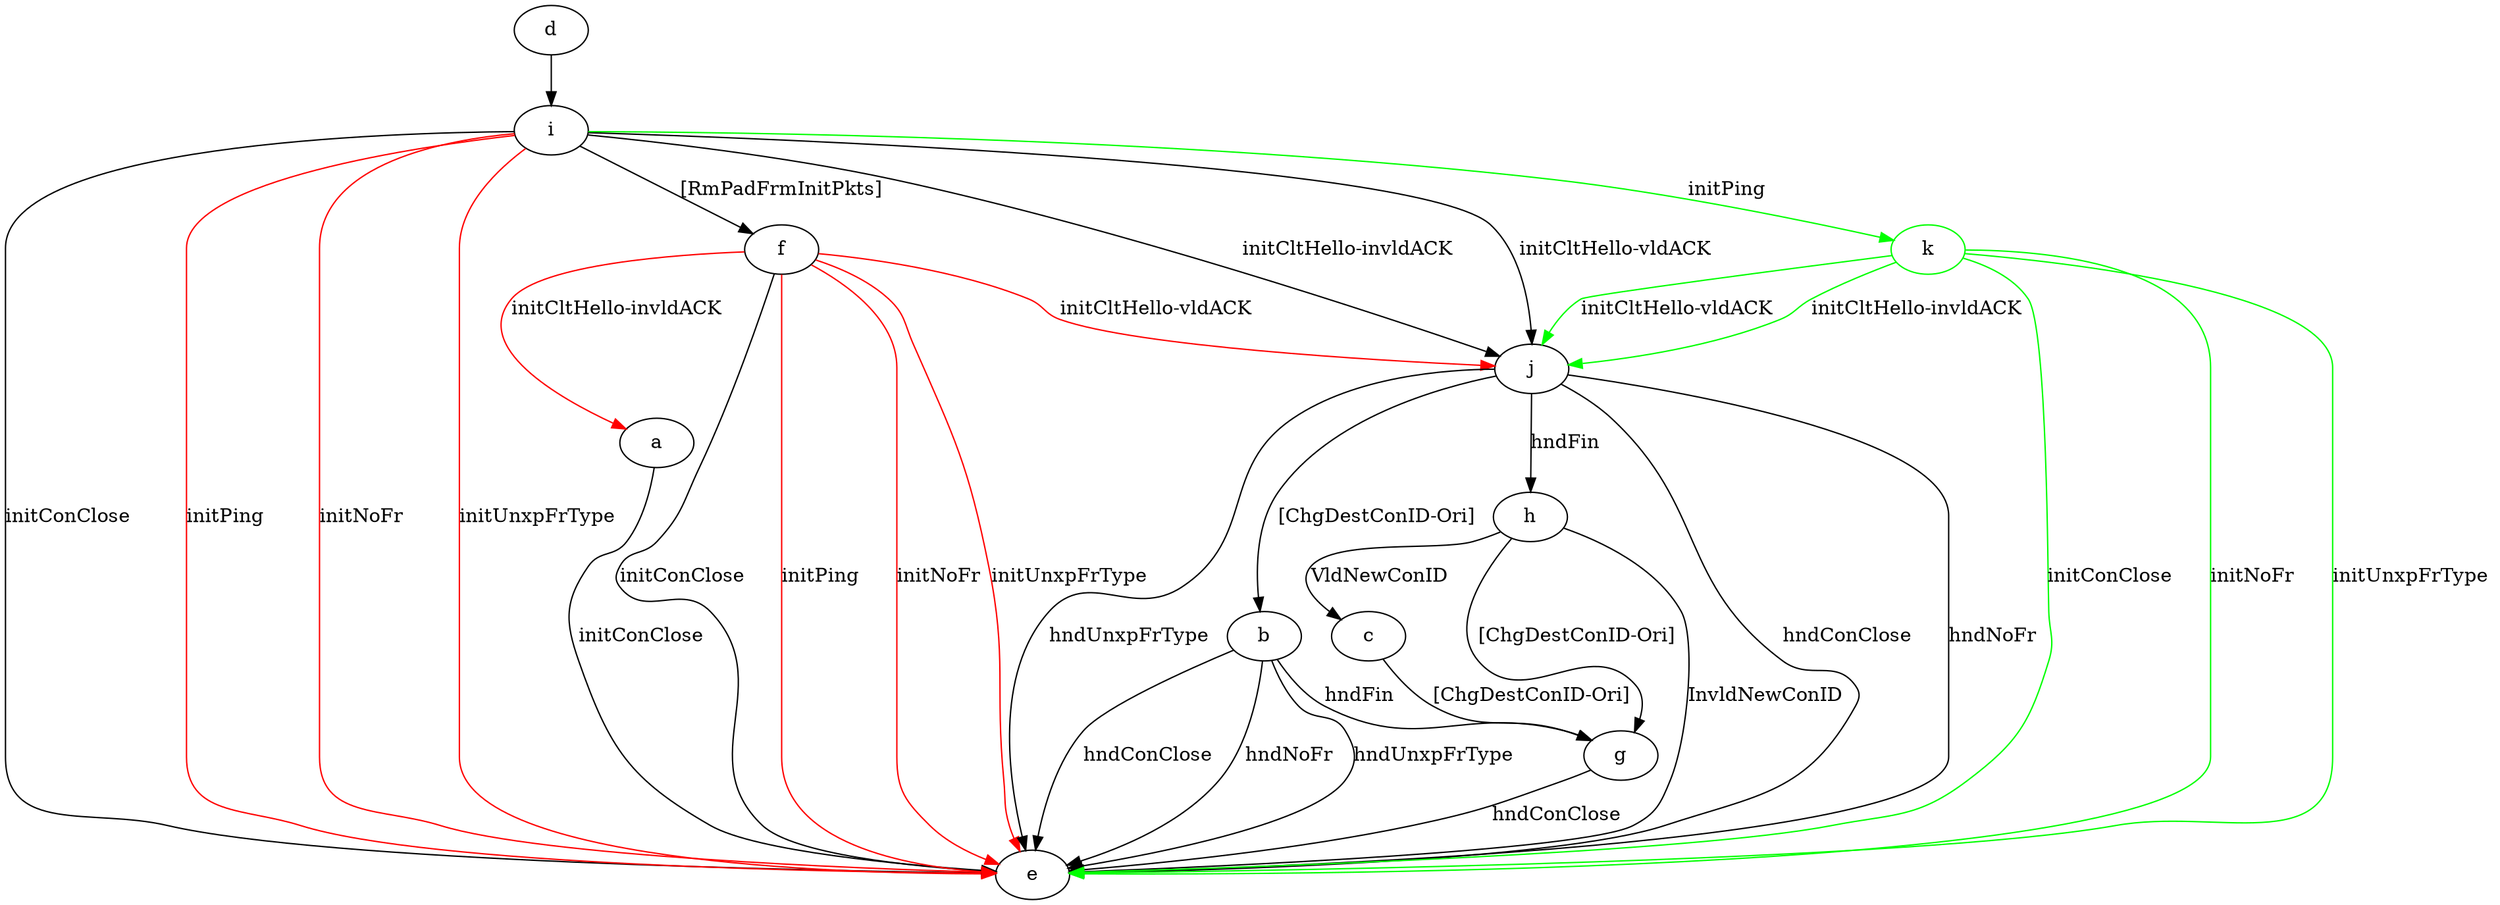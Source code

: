 digraph "" {
	a -> e	[key=0,
		label="initConClose "];
	b -> e	[key=0,
		label="hndConClose "];
	b -> e	[key=1,
		label="hndNoFr "];
	b -> e	[key=2,
		label="hndUnxpFrType "];
	b -> g	[key=0,
		label="hndFin "];
	c -> g	[key=0,
		label="[ChgDestConID-Ori] "];
	d -> i	[key=0];
	f -> a	[key=0,
		color=red,
		label="initCltHello-invldACK "];
	f -> e	[key=0,
		label="initConClose "];
	f -> e	[key=1,
		color=red,
		label="initPing "];
	f -> e	[key=2,
		color=red,
		label="initNoFr "];
	f -> e	[key=3,
		color=red,
		label="initUnxpFrType "];
	f -> j	[key=0,
		color=red,
		label="initCltHello-vldACK "];
	g -> e	[key=0,
		label="hndConClose "];
	h -> c	[key=0,
		label="VldNewConID "];
	h -> e	[key=0,
		label="InvldNewConID "];
	h -> g	[key=0,
		label="[ChgDestConID-Ori] "];
	i -> e	[key=0,
		label="initConClose "];
	i -> e	[key=1,
		color=red,
		label="initPing "];
	i -> e	[key=2,
		color=red,
		label="initNoFr "];
	i -> e	[key=3,
		color=red,
		label="initUnxpFrType "];
	i -> f	[key=0,
		label="[RmPadFrmInitPkts] "];
	i -> j	[key=0,
		label="initCltHello-vldACK "];
	i -> j	[key=1,
		label="initCltHello-invldACK "];
	k	[color=green];
	i -> k	[key=0,
		color=green,
		label="initPing "];
	j -> b	[key=0,
		label="[ChgDestConID-Ori] "];
	j -> e	[key=0,
		label="hndConClose "];
	j -> e	[key=1,
		label="hndNoFr "];
	j -> e	[key=2,
		label="hndUnxpFrType "];
	j -> h	[key=0,
		label="hndFin "];
	k -> e	[key=0,
		color=green,
		label="initConClose "];
	k -> e	[key=1,
		color=green,
		label="initNoFr "];
	k -> e	[key=2,
		color=green,
		label="initUnxpFrType "];
	k -> j	[key=0,
		color=green,
		label="initCltHello-vldACK "];
	k -> j	[key=1,
		color=green,
		label="initCltHello-invldACK "];
}
